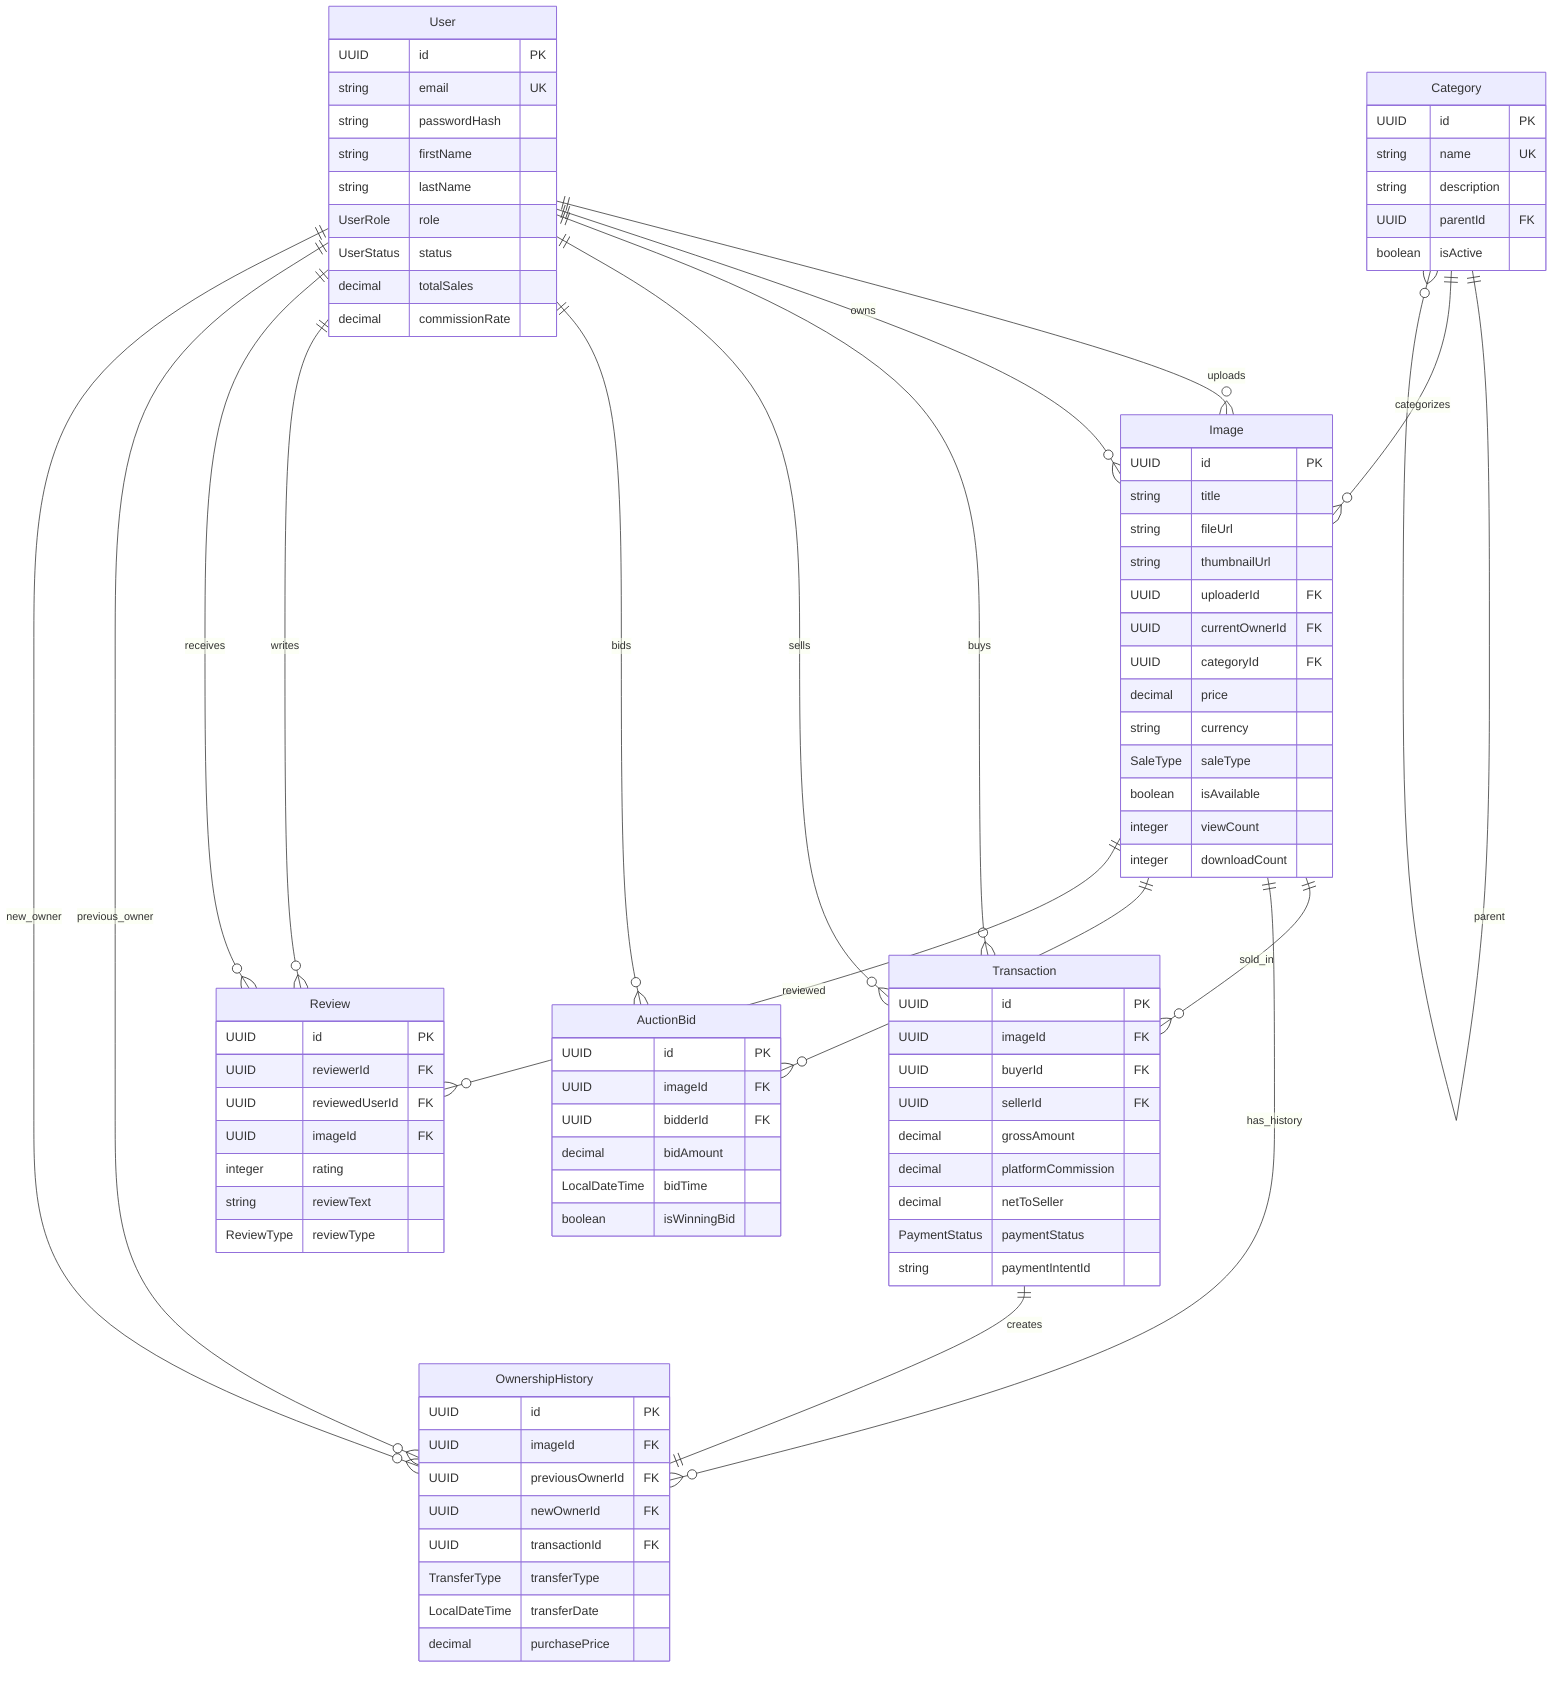erDiagram
    User {
        UUID id PK
        string email UK
        string passwordHash
        string firstName
        string lastName
        UserRole role
        UserStatus status
        decimal totalSales
        decimal commissionRate
    }

    Image {
        UUID id PK
        string title
        string fileUrl
        string thumbnailUrl
        UUID uploaderId FK
        UUID currentOwnerId FK
        UUID categoryId FK
        decimal price
        string currency
        SaleType saleType
        boolean isAvailable
        integer viewCount
        integer downloadCount
    }

    Transaction {
        UUID id PK
        UUID imageId FK
        UUID buyerId FK
        UUID sellerId FK
        decimal grossAmount
        decimal platformCommission
        decimal netToSeller
        PaymentStatus paymentStatus
        string paymentIntentId
    }

    OwnershipHistory {
        UUID id PK
        UUID imageId FK
        UUID previousOwnerId FK
        UUID newOwnerId FK
        UUID transactionId FK
        TransferType transferType
        LocalDateTime transferDate
        decimal purchasePrice
    }

    Category {
        UUID id PK
        string name UK
        string description
        UUID parentId FK
        boolean isActive
    }

    AuctionBid {
        UUID id PK
        UUID imageId FK
        UUID bidderId FK
        decimal bidAmount
        LocalDateTime bidTime
        boolean isWinningBid
    }

    Review {
        UUID id PK
        UUID reviewerId FK
        UUID reviewedUserId FK
        UUID imageId FK
        integer rating
        string reviewText
        ReviewType reviewType
    }

%% Relationships
    User ||--o{ Image : "uploads"
    User ||--o{ Image : "owns"
    User ||--o{ Transaction : "buys"
    User ||--o{ Transaction : "sells"
    User ||--o{ AuctionBid : "bids"
    User ||--o{ Review : "writes"
    User ||--o{ Review : "receives"
    User ||--o{ OwnershipHistory : "previous_owner"
    User ||--o{ OwnershipHistory : "new_owner"

    Category ||--o{ Category : "parent"
    Category ||--o{ Image : "categorizes"

    Image ||--o{ Transaction : "sold_in"
    Image ||--o{ OwnershipHistory : "has_history"
    Image ||--o{ AuctionBid : "has_bids"
    Image ||--o{ Review : "reviewed"

    Transaction ||--|| OwnershipHistory : "creates"